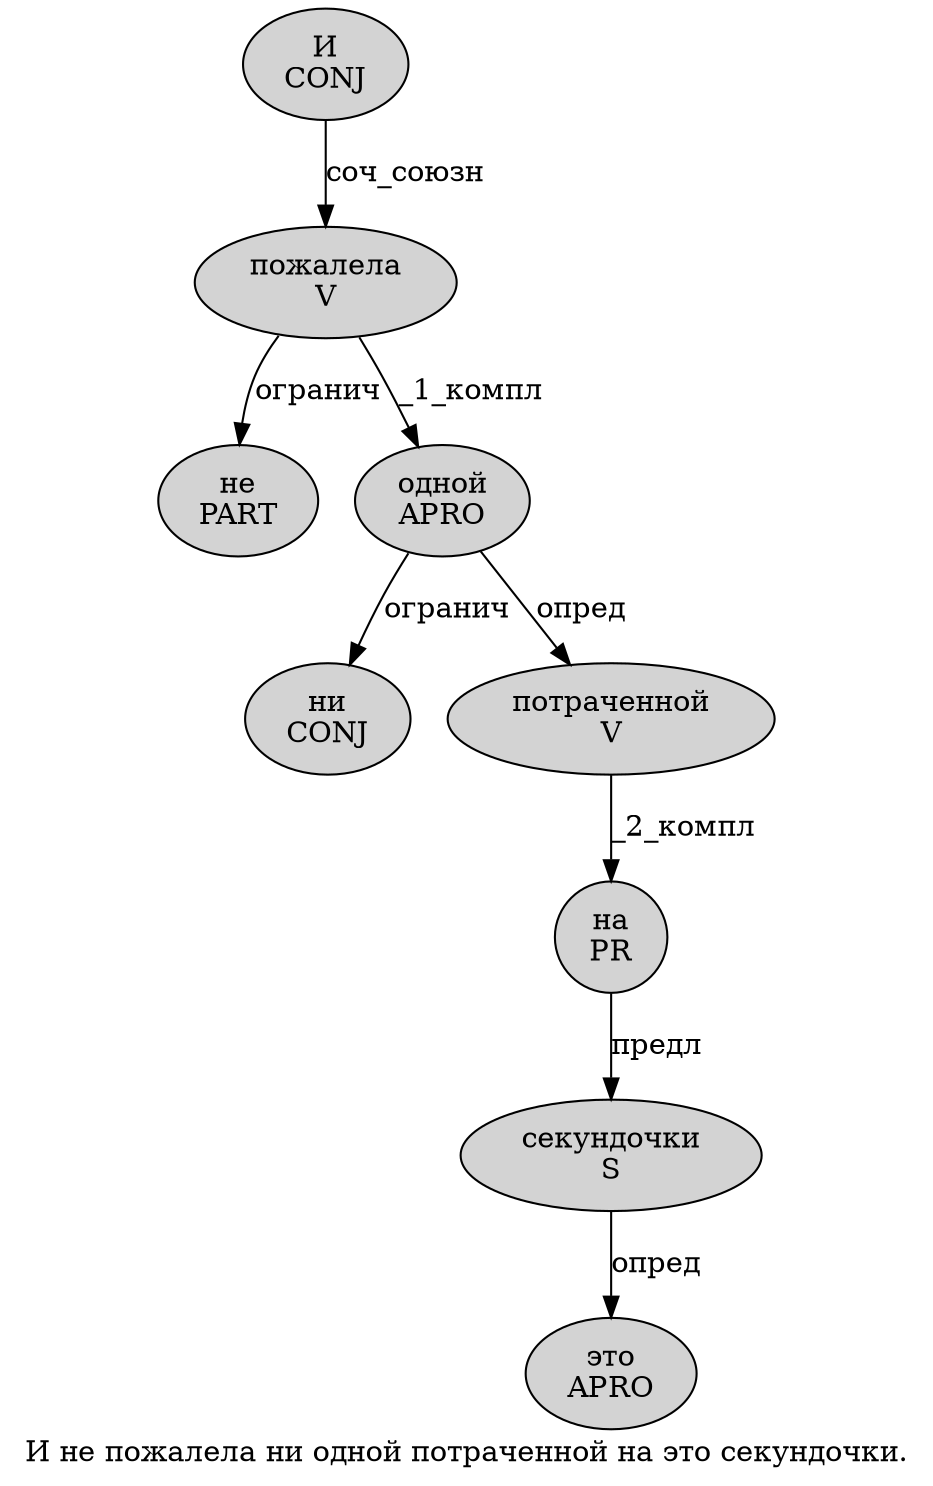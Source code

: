 digraph SENTENCE_1188 {
	graph [label="И не пожалела ни одной потраченной на это секундочки."]
	node [style=filled]
		0 [label="И
CONJ" color="" fillcolor=lightgray penwidth=1 shape=ellipse]
		1 [label="не
PART" color="" fillcolor=lightgray penwidth=1 shape=ellipse]
		2 [label="пожалела
V" color="" fillcolor=lightgray penwidth=1 shape=ellipse]
		3 [label="ни
CONJ" color="" fillcolor=lightgray penwidth=1 shape=ellipse]
		4 [label="одной
APRO" color="" fillcolor=lightgray penwidth=1 shape=ellipse]
		5 [label="потраченной
V" color="" fillcolor=lightgray penwidth=1 shape=ellipse]
		6 [label="на
PR" color="" fillcolor=lightgray penwidth=1 shape=ellipse]
		7 [label="это
APRO" color="" fillcolor=lightgray penwidth=1 shape=ellipse]
		8 [label="секундочки
S" color="" fillcolor=lightgray penwidth=1 shape=ellipse]
			4 -> 3 [label="огранич"]
			4 -> 5 [label="опред"]
			2 -> 1 [label="огранич"]
			2 -> 4 [label="_1_компл"]
			8 -> 7 [label="опред"]
			5 -> 6 [label="_2_компл"]
			6 -> 8 [label="предл"]
			0 -> 2 [label="соч_союзн"]
}